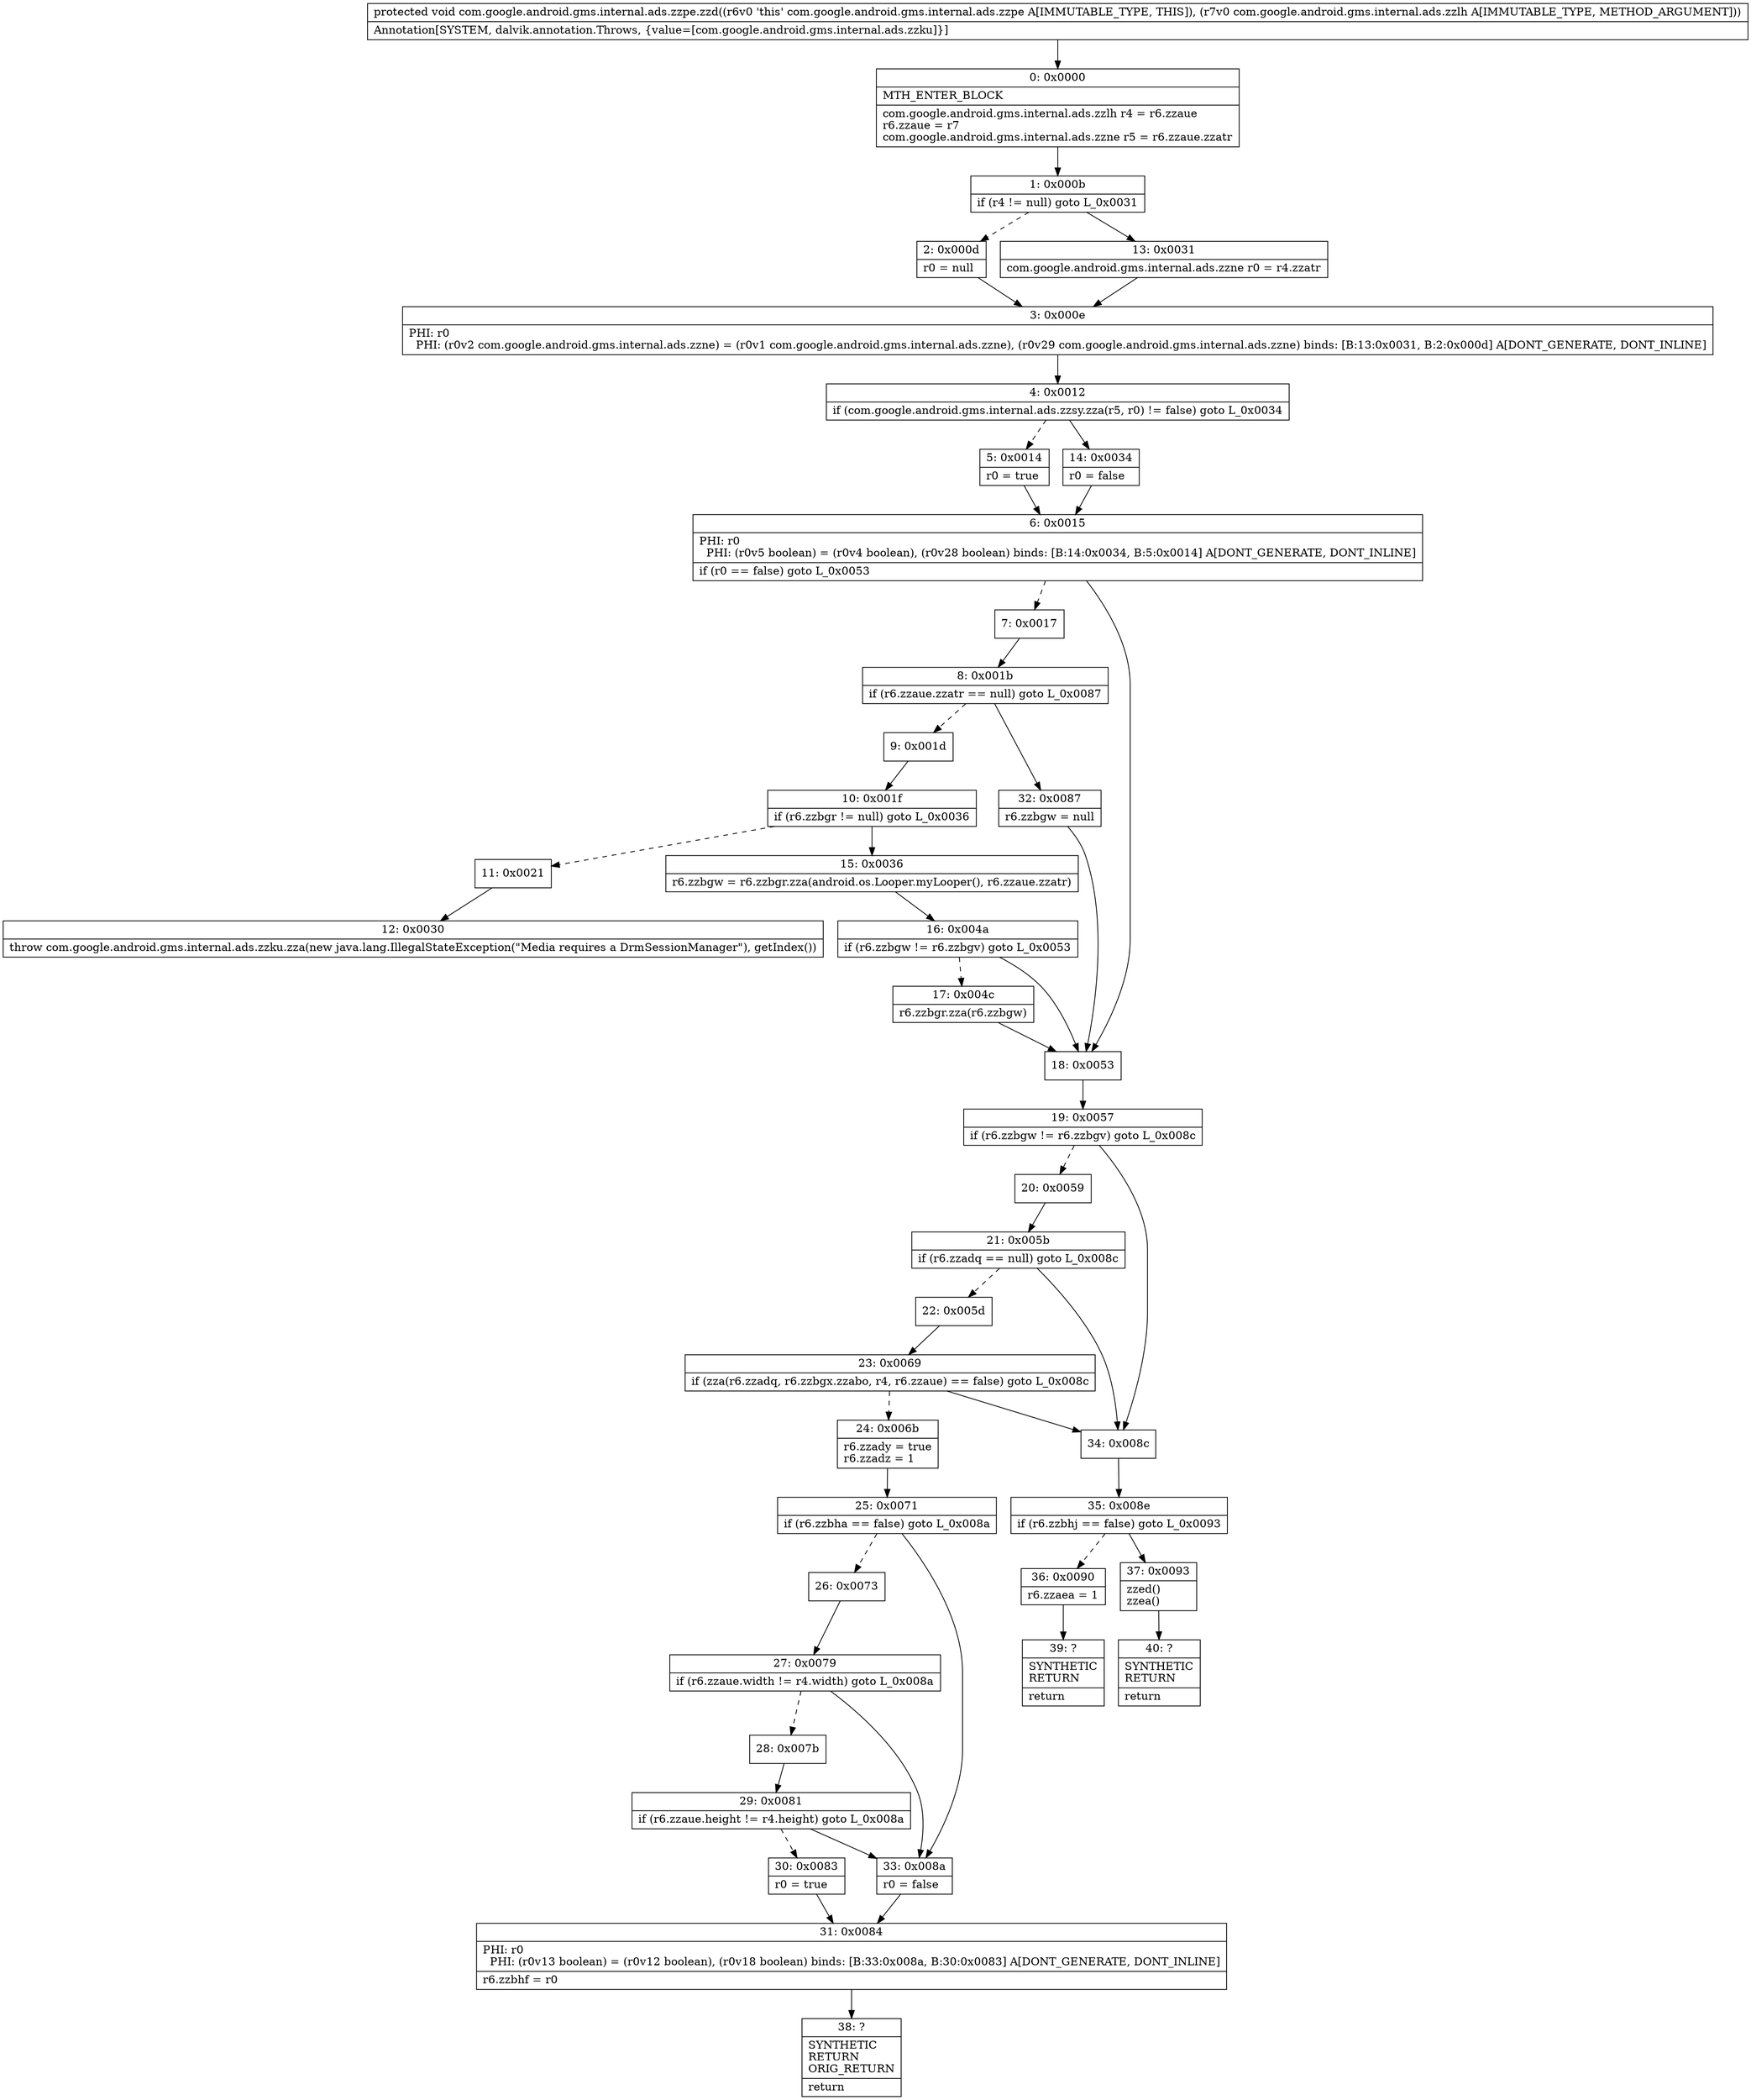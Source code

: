 digraph "CFG forcom.google.android.gms.internal.ads.zzpe.zzd(Lcom\/google\/android\/gms\/internal\/ads\/zzlh;)V" {
Node_0 [shape=record,label="{0\:\ 0x0000|MTH_ENTER_BLOCK\l|com.google.android.gms.internal.ads.zzlh r4 = r6.zzaue\lr6.zzaue = r7\lcom.google.android.gms.internal.ads.zzne r5 = r6.zzaue.zzatr\l}"];
Node_1 [shape=record,label="{1\:\ 0x000b|if (r4 != null) goto L_0x0031\l}"];
Node_2 [shape=record,label="{2\:\ 0x000d|r0 = null\l}"];
Node_3 [shape=record,label="{3\:\ 0x000e|PHI: r0 \l  PHI: (r0v2 com.google.android.gms.internal.ads.zzne) = (r0v1 com.google.android.gms.internal.ads.zzne), (r0v29 com.google.android.gms.internal.ads.zzne) binds: [B:13:0x0031, B:2:0x000d] A[DONT_GENERATE, DONT_INLINE]\l}"];
Node_4 [shape=record,label="{4\:\ 0x0012|if (com.google.android.gms.internal.ads.zzsy.zza(r5, r0) != false) goto L_0x0034\l}"];
Node_5 [shape=record,label="{5\:\ 0x0014|r0 = true\l}"];
Node_6 [shape=record,label="{6\:\ 0x0015|PHI: r0 \l  PHI: (r0v5 boolean) = (r0v4 boolean), (r0v28 boolean) binds: [B:14:0x0034, B:5:0x0014] A[DONT_GENERATE, DONT_INLINE]\l|if (r0 == false) goto L_0x0053\l}"];
Node_7 [shape=record,label="{7\:\ 0x0017}"];
Node_8 [shape=record,label="{8\:\ 0x001b|if (r6.zzaue.zzatr == null) goto L_0x0087\l}"];
Node_9 [shape=record,label="{9\:\ 0x001d}"];
Node_10 [shape=record,label="{10\:\ 0x001f|if (r6.zzbgr != null) goto L_0x0036\l}"];
Node_11 [shape=record,label="{11\:\ 0x0021}"];
Node_12 [shape=record,label="{12\:\ 0x0030|throw com.google.android.gms.internal.ads.zzku.zza(new java.lang.IllegalStateException(\"Media requires a DrmSessionManager\"), getIndex())\l}"];
Node_13 [shape=record,label="{13\:\ 0x0031|com.google.android.gms.internal.ads.zzne r0 = r4.zzatr\l}"];
Node_14 [shape=record,label="{14\:\ 0x0034|r0 = false\l}"];
Node_15 [shape=record,label="{15\:\ 0x0036|r6.zzbgw = r6.zzbgr.zza(android.os.Looper.myLooper(), r6.zzaue.zzatr)\l}"];
Node_16 [shape=record,label="{16\:\ 0x004a|if (r6.zzbgw != r6.zzbgv) goto L_0x0053\l}"];
Node_17 [shape=record,label="{17\:\ 0x004c|r6.zzbgr.zza(r6.zzbgw)\l}"];
Node_18 [shape=record,label="{18\:\ 0x0053}"];
Node_19 [shape=record,label="{19\:\ 0x0057|if (r6.zzbgw != r6.zzbgv) goto L_0x008c\l}"];
Node_20 [shape=record,label="{20\:\ 0x0059}"];
Node_21 [shape=record,label="{21\:\ 0x005b|if (r6.zzadq == null) goto L_0x008c\l}"];
Node_22 [shape=record,label="{22\:\ 0x005d}"];
Node_23 [shape=record,label="{23\:\ 0x0069|if (zza(r6.zzadq, r6.zzbgx.zzabo, r4, r6.zzaue) == false) goto L_0x008c\l}"];
Node_24 [shape=record,label="{24\:\ 0x006b|r6.zzady = true\lr6.zzadz = 1\l}"];
Node_25 [shape=record,label="{25\:\ 0x0071|if (r6.zzbha == false) goto L_0x008a\l}"];
Node_26 [shape=record,label="{26\:\ 0x0073}"];
Node_27 [shape=record,label="{27\:\ 0x0079|if (r6.zzaue.width != r4.width) goto L_0x008a\l}"];
Node_28 [shape=record,label="{28\:\ 0x007b}"];
Node_29 [shape=record,label="{29\:\ 0x0081|if (r6.zzaue.height != r4.height) goto L_0x008a\l}"];
Node_30 [shape=record,label="{30\:\ 0x0083|r0 = true\l}"];
Node_31 [shape=record,label="{31\:\ 0x0084|PHI: r0 \l  PHI: (r0v13 boolean) = (r0v12 boolean), (r0v18 boolean) binds: [B:33:0x008a, B:30:0x0083] A[DONT_GENERATE, DONT_INLINE]\l|r6.zzbhf = r0\l}"];
Node_32 [shape=record,label="{32\:\ 0x0087|r6.zzbgw = null\l}"];
Node_33 [shape=record,label="{33\:\ 0x008a|r0 = false\l}"];
Node_34 [shape=record,label="{34\:\ 0x008c}"];
Node_35 [shape=record,label="{35\:\ 0x008e|if (r6.zzbhj == false) goto L_0x0093\l}"];
Node_36 [shape=record,label="{36\:\ 0x0090|r6.zzaea = 1\l}"];
Node_37 [shape=record,label="{37\:\ 0x0093|zzed()\lzzea()\l}"];
Node_38 [shape=record,label="{38\:\ ?|SYNTHETIC\lRETURN\lORIG_RETURN\l|return\l}"];
Node_39 [shape=record,label="{39\:\ ?|SYNTHETIC\lRETURN\l|return\l}"];
Node_40 [shape=record,label="{40\:\ ?|SYNTHETIC\lRETURN\l|return\l}"];
MethodNode[shape=record,label="{protected void com.google.android.gms.internal.ads.zzpe.zzd((r6v0 'this' com.google.android.gms.internal.ads.zzpe A[IMMUTABLE_TYPE, THIS]), (r7v0 com.google.android.gms.internal.ads.zzlh A[IMMUTABLE_TYPE, METHOD_ARGUMENT]))  | Annotation[SYSTEM, dalvik.annotation.Throws, \{value=[com.google.android.gms.internal.ads.zzku]\}]\l}"];
MethodNode -> Node_0;
Node_0 -> Node_1;
Node_1 -> Node_2[style=dashed];
Node_1 -> Node_13;
Node_2 -> Node_3;
Node_3 -> Node_4;
Node_4 -> Node_5[style=dashed];
Node_4 -> Node_14;
Node_5 -> Node_6;
Node_6 -> Node_7[style=dashed];
Node_6 -> Node_18;
Node_7 -> Node_8;
Node_8 -> Node_9[style=dashed];
Node_8 -> Node_32;
Node_9 -> Node_10;
Node_10 -> Node_11[style=dashed];
Node_10 -> Node_15;
Node_11 -> Node_12;
Node_13 -> Node_3;
Node_14 -> Node_6;
Node_15 -> Node_16;
Node_16 -> Node_17[style=dashed];
Node_16 -> Node_18;
Node_17 -> Node_18;
Node_18 -> Node_19;
Node_19 -> Node_20[style=dashed];
Node_19 -> Node_34;
Node_20 -> Node_21;
Node_21 -> Node_22[style=dashed];
Node_21 -> Node_34;
Node_22 -> Node_23;
Node_23 -> Node_24[style=dashed];
Node_23 -> Node_34;
Node_24 -> Node_25;
Node_25 -> Node_26[style=dashed];
Node_25 -> Node_33;
Node_26 -> Node_27;
Node_27 -> Node_28[style=dashed];
Node_27 -> Node_33;
Node_28 -> Node_29;
Node_29 -> Node_30[style=dashed];
Node_29 -> Node_33;
Node_30 -> Node_31;
Node_31 -> Node_38;
Node_32 -> Node_18;
Node_33 -> Node_31;
Node_34 -> Node_35;
Node_35 -> Node_36[style=dashed];
Node_35 -> Node_37;
Node_36 -> Node_39;
Node_37 -> Node_40;
}

